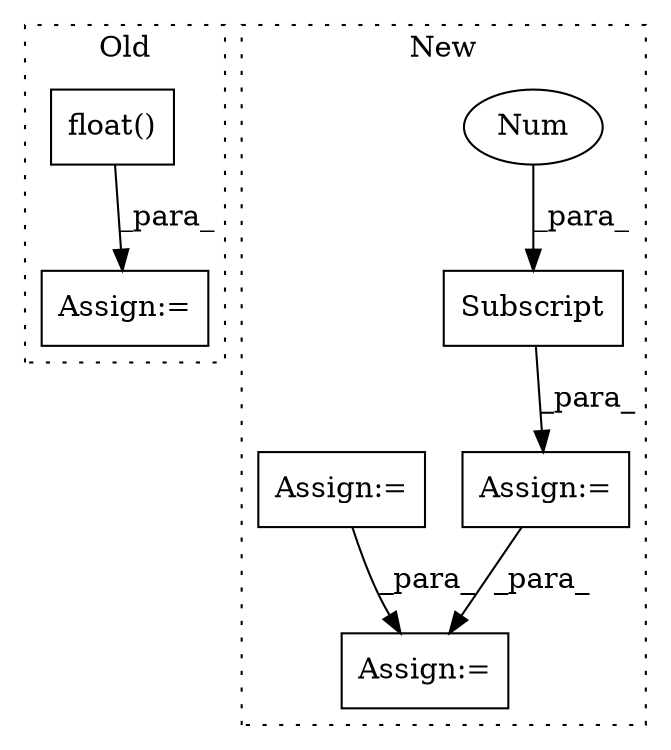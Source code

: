 digraph G {
subgraph cluster0 {
1 [label="float()" a="75" s="2308" l="22" shape="box"];
3 [label="Assign:=" a="68" s="2305" l="3" shape="box"];
label = "Old";
style="dotted";
}
subgraph cluster1 {
2 [label="Subscript" a="63" s="1801,0" l="35,0" shape="box"];
4 [label="Num" a="76" s="1834" l="1" shape="ellipse"];
5 [label="Assign:=" a="68" s="1798" l="3" shape="box"];
6 [label="Assign:=" a="68" s="1939" l="3" shape="box"];
7 [label="Assign:=" a="68" s="1852" l="3" shape="box"];
label = "New";
style="dotted";
}
1 -> 3 [label="_para_"];
2 -> 5 [label="_para_"];
4 -> 2 [label="_para_"];
5 -> 6 [label="_para_"];
7 -> 6 [label="_para_"];
}